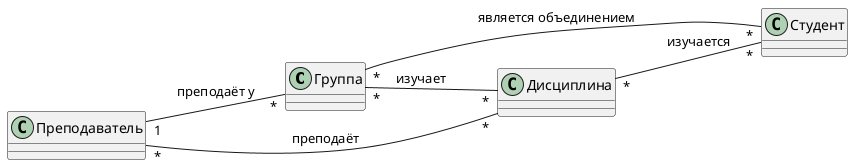 @startuml main_classes_in_reality_class_diagram
left to right direction
together {
    class Группа
    class Дисциплина
}
class Студент
class Преподаватель

Преподаватель "1" -- "*" Группа: преподаёт у 
Преподаватель "*" -- "*" Дисциплина: преподаёт
Группа "*" -- "*" Дисциплина: изучает
Дисциплина "*" -- "*" Студент: изучается
Группа "*" -- "*" Студент: является объединением

@enduml